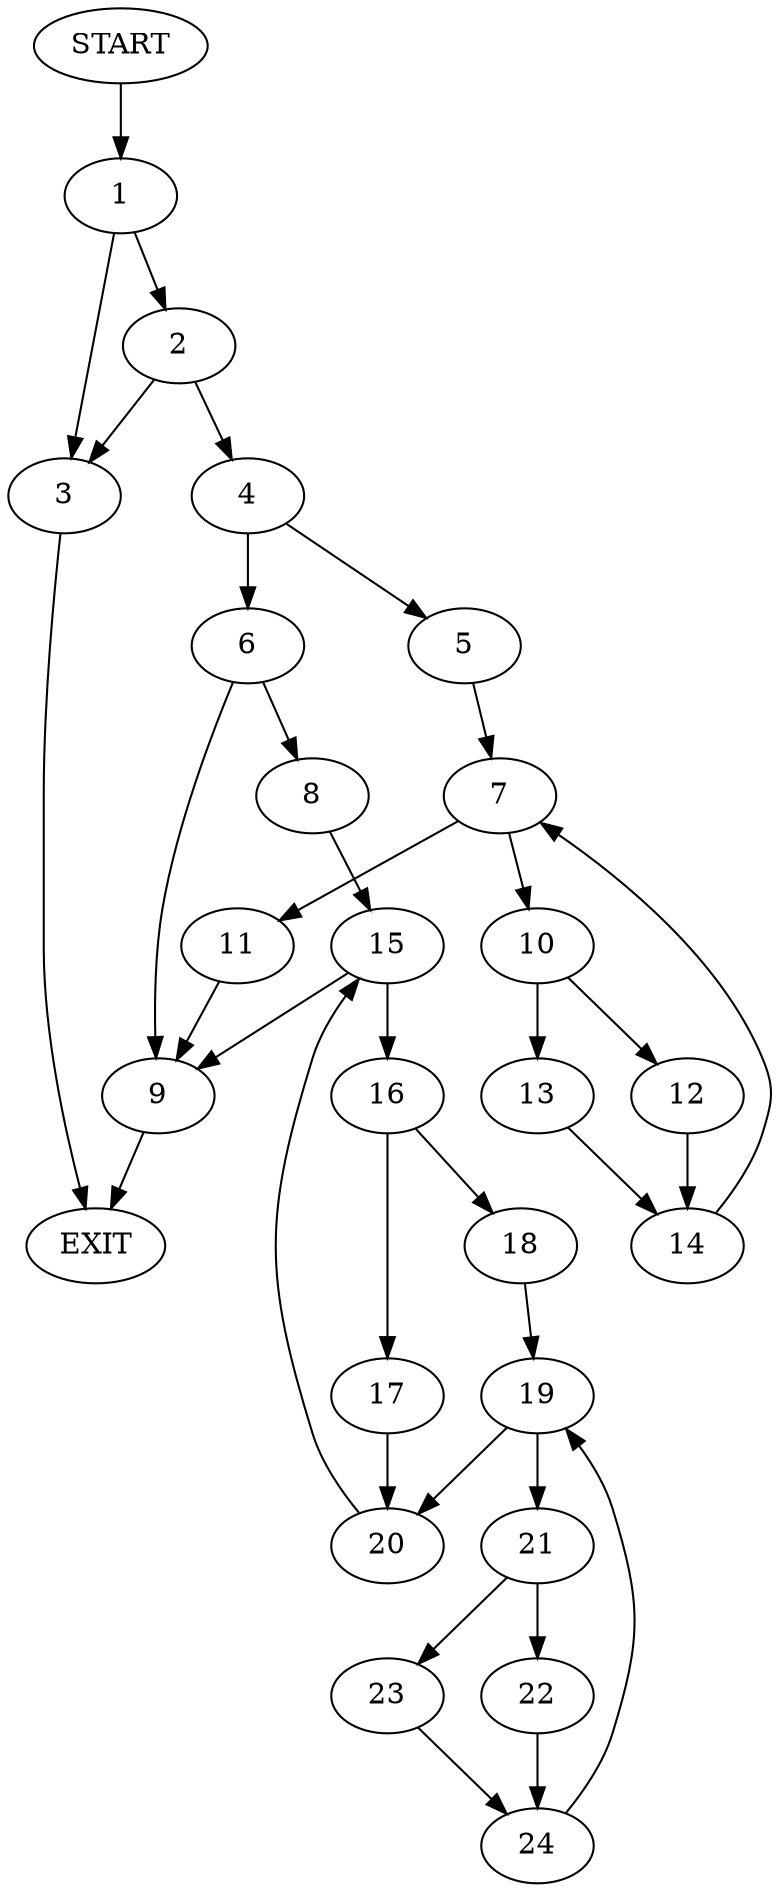 digraph {
0 [label="START"]
25 [label="EXIT"]
0 -> 1
1 -> 2
1 -> 3
2 -> 3
2 -> 4
3 -> 25
4 -> 5
4 -> 6
5 -> 7
6 -> 8
6 -> 9
7 -> 10
7 -> 11
11 -> 9
10 -> 12
10 -> 13
13 -> 14
12 -> 14
14 -> 7
9 -> 25
8 -> 15
15 -> 9
15 -> 16
16 -> 17
16 -> 18
18 -> 19
17 -> 20
20 -> 15
19 -> 21
19 -> 20
21 -> 22
21 -> 23
23 -> 24
22 -> 24
24 -> 19
}
